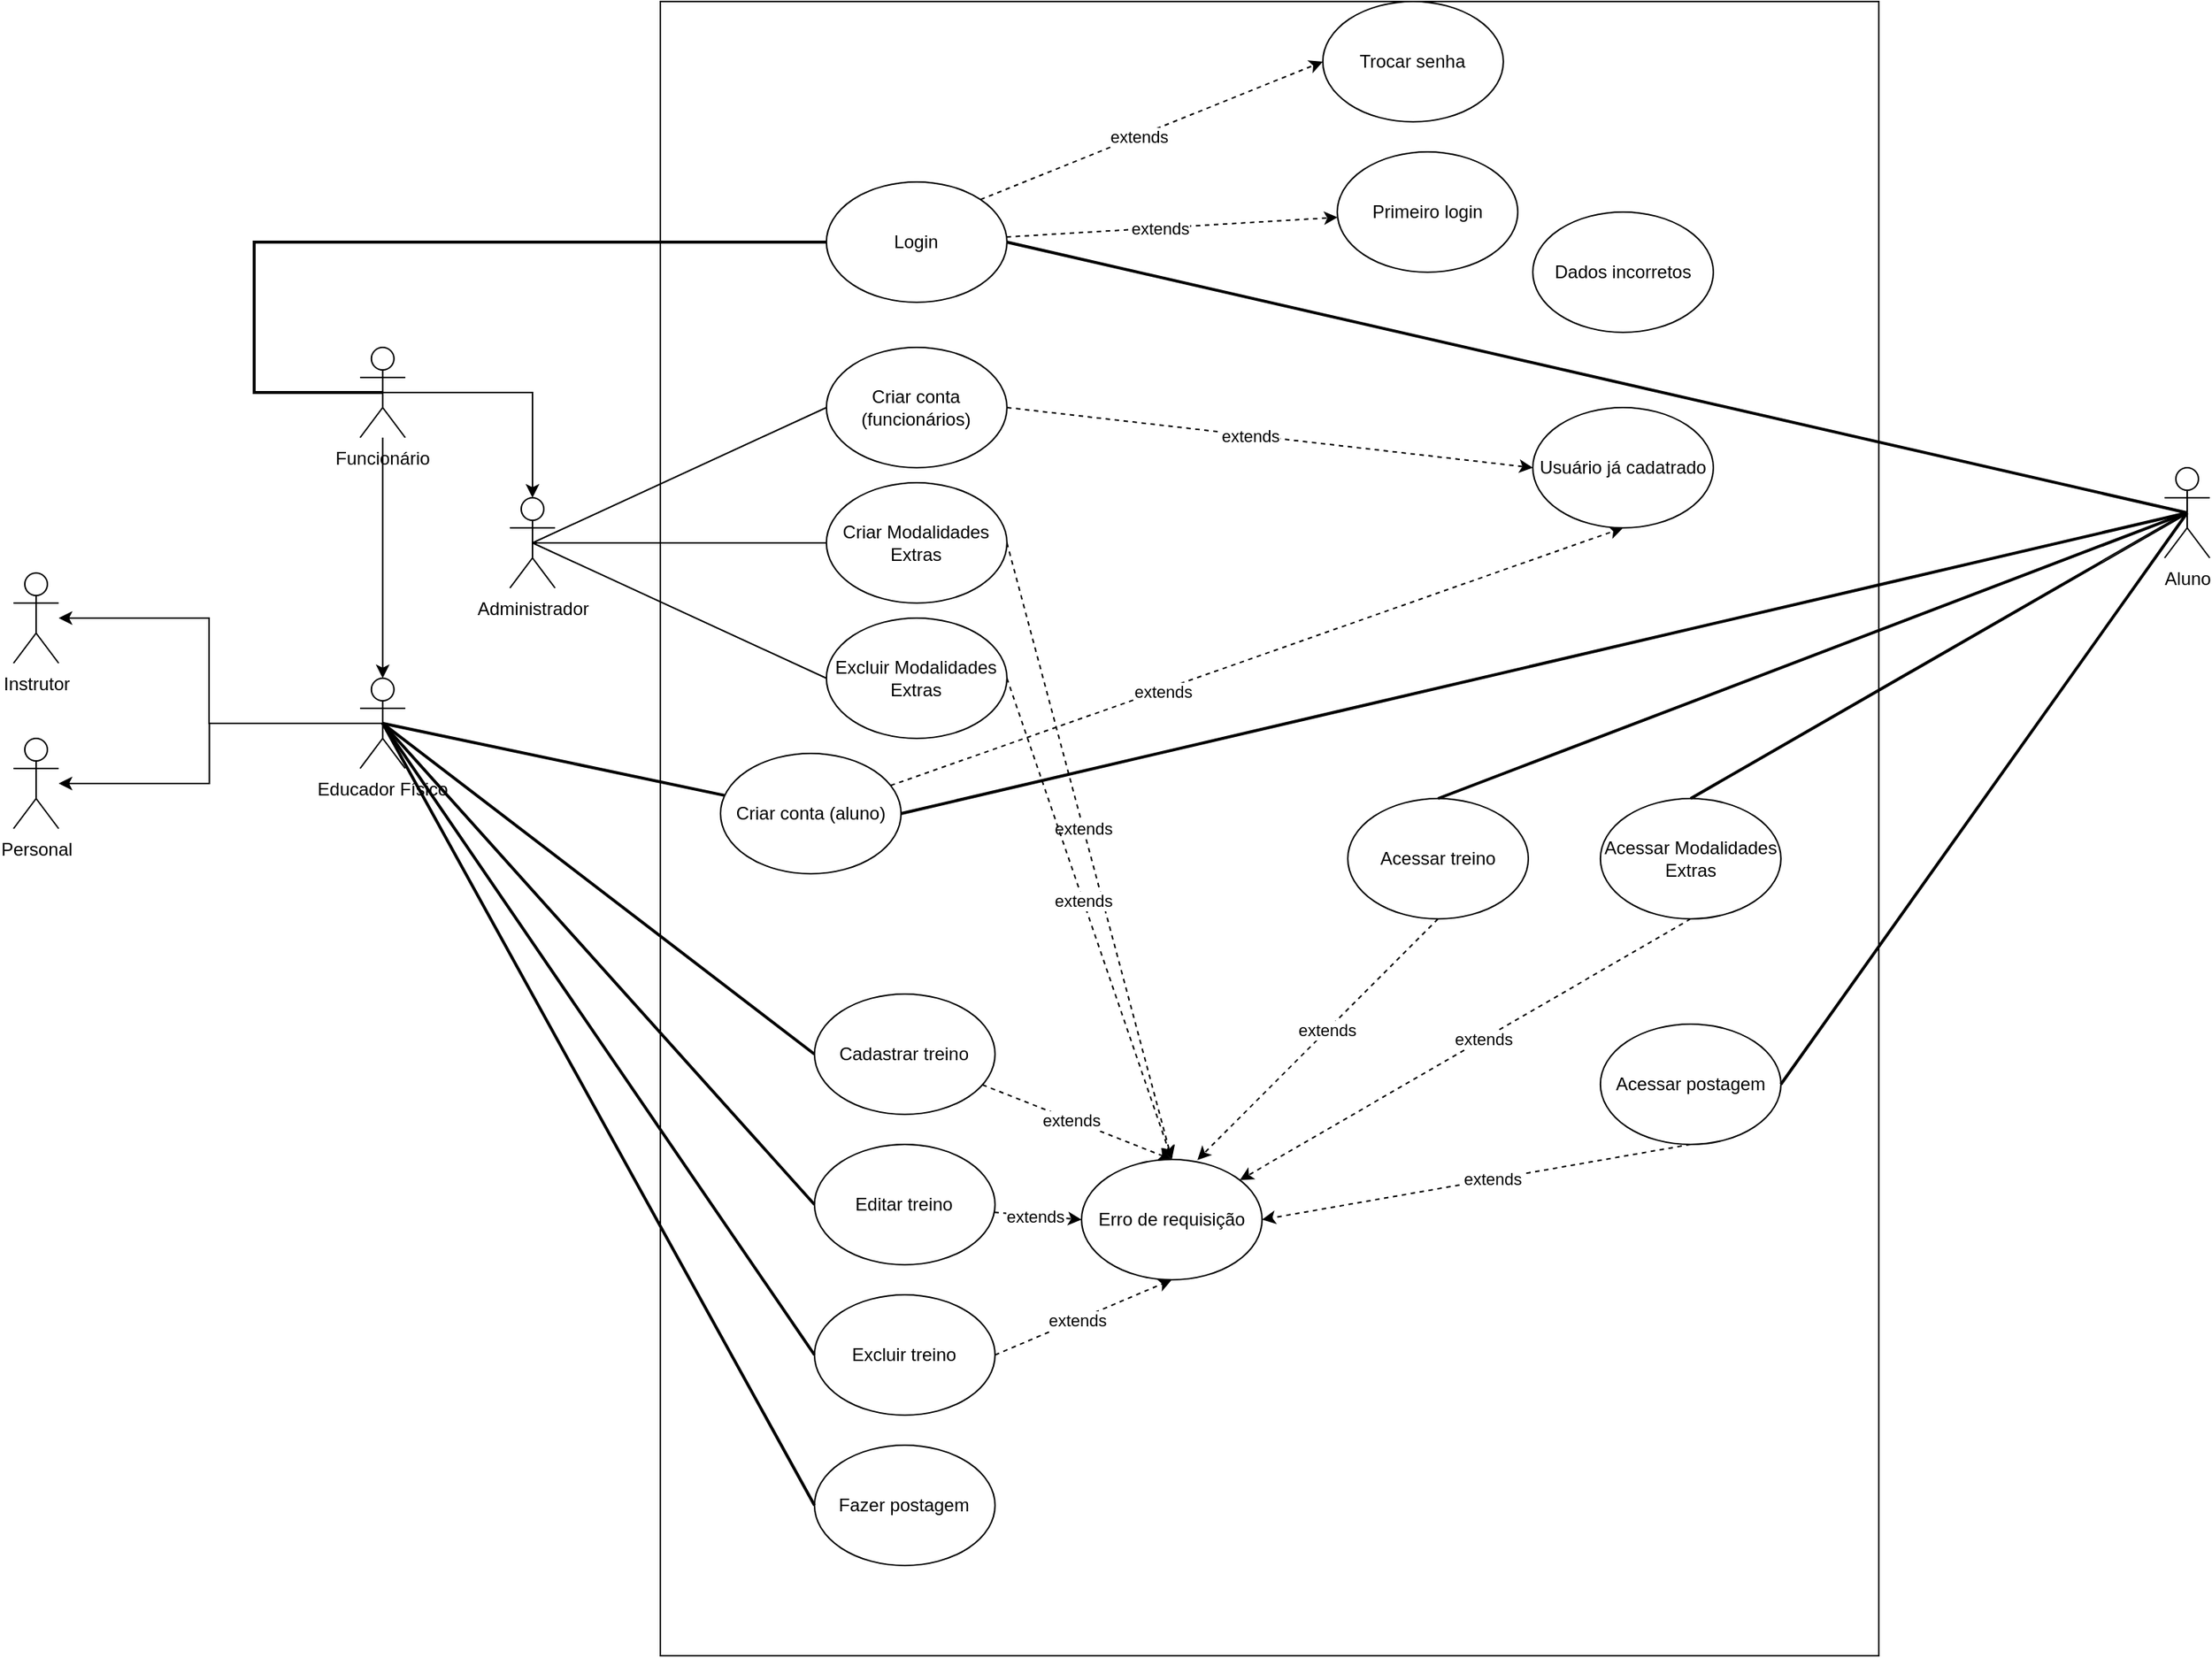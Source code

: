 <mxfile version="20.5.1" type="google"><diagram id="gxO7pMBRFibtuSe-7MbS" name="Page-1"><mxGraphModel grid="1" page="1" gridSize="10" guides="1" tooltips="1" connect="1" arrows="1" fold="1" pageScale="1" pageWidth="850" pageHeight="1100" math="0" shadow="0"><root><mxCell id="0"/><mxCell id="1" parent="0"/><mxCell id="wmUdyEfxqEx91_ops2cA-86" value="" style="rounded=0;whiteSpace=wrap;html=1;" vertex="1" parent="1"><mxGeometry x="-320" y="100" width="810" height="1100" as="geometry"/></mxCell><mxCell id="wmUdyEfxqEx91_ops2cA-3" value="" style="edgeStyle=orthogonalEdgeStyle;rounded=0;orthogonalLoop=1;jettySize=auto;html=1;" edge="1" parent="1" source="wmUdyEfxqEx91_ops2cA-1" target="wmUdyEfxqEx91_ops2cA-2"><mxGeometry relative="1" as="geometry"/></mxCell><mxCell id="wmUdyEfxqEx91_ops2cA-5" style="edgeStyle=orthogonalEdgeStyle;rounded=0;orthogonalLoop=1;jettySize=auto;html=1;exitX=0.5;exitY=0.5;exitDx=0;exitDy=0;exitPerimeter=0;" edge="1" parent="1" source="wmUdyEfxqEx91_ops2cA-2" target="wmUdyEfxqEx91_ops2cA-4"><mxGeometry relative="1" as="geometry"><Array as="points"><mxPoint x="-620" y="580"/><mxPoint x="-620" y="510"/></Array></mxGeometry></mxCell><mxCell id="wmUdyEfxqEx91_ops2cA-9" style="edgeStyle=orthogonalEdgeStyle;rounded=0;orthogonalLoop=1;jettySize=auto;html=1;exitX=0.5;exitY=0.5;exitDx=0;exitDy=0;exitPerimeter=0;" edge="1" parent="1" source="wmUdyEfxqEx91_ops2cA-1" target="wmUdyEfxqEx91_ops2cA-8"><mxGeometry relative="1" as="geometry"/></mxCell><mxCell id="wmUdyEfxqEx91_ops2cA-1" value="Funcionário" style="shape=umlActor;verticalLabelPosition=bottom;verticalAlign=top;html=1;outlineConnect=0;" vertex="1" parent="1"><mxGeometry x="-519.6" y="330" width="30" height="60" as="geometry"/></mxCell><mxCell id="wmUdyEfxqEx91_ops2cA-29" style="edgeStyle=none;shape=link;rounded=0;orthogonalLoop=1;jettySize=auto;html=1;strokeWidth=1;width=1;exitX=0.5;exitY=0.5;exitDx=0;exitDy=0;exitPerimeter=0;" edge="1" parent="1" source="wmUdyEfxqEx91_ops2cA-2" target="wmUdyEfxqEx91_ops2cA-10"><mxGeometry relative="1" as="geometry"/></mxCell><mxCell id="wmUdyEfxqEx91_ops2cA-2" value="Educador Físico" style="shape=umlActor;verticalLabelPosition=bottom;verticalAlign=top;html=1;outlineConnect=0;" vertex="1" parent="1"><mxGeometry x="-519.6" y="550" width="30" height="60" as="geometry"/></mxCell><mxCell id="wmUdyEfxqEx91_ops2cA-4" value="Instrutor" style="shape=umlActor;verticalLabelPosition=bottom;verticalAlign=top;html=1;outlineConnect=0;" vertex="1" parent="1"><mxGeometry x="-750" y="480" width="30" height="60" as="geometry"/></mxCell><mxCell id="wmUdyEfxqEx91_ops2cA-8" value="Administrador" style="shape=umlActor;verticalLabelPosition=bottom;verticalAlign=top;html=1;outlineConnect=0;" vertex="1" parent="1"><mxGeometry x="-420" y="430" width="30" height="60" as="geometry"/></mxCell><mxCell id="wmUdyEfxqEx91_ops2cA-30" style="edgeStyle=none;rounded=0;orthogonalLoop=1;jettySize=auto;html=1;strokeWidth=1;entryX=0.5;entryY=1;entryDx=0;entryDy=0;dashed=1;" edge="1" parent="1" source="wmUdyEfxqEx91_ops2cA-10" target="wmUdyEfxqEx91_ops2cA-13"><mxGeometry relative="1" as="geometry"><mxPoint x="3.718" y="613.316" as="targetPoint"/></mxGeometry></mxCell><mxCell id="wmUdyEfxqEx91_ops2cA-31" value="extends" style="edgeLabel;html=1;align=center;verticalAlign=middle;resizable=0;points=[];" connectable="0" vertex="1" parent="wmUdyEfxqEx91_ops2cA-30"><mxGeometry x="-0.259" y="-1" relative="1" as="geometry"><mxPoint as="offset"/></mxGeometry></mxCell><mxCell id="wmUdyEfxqEx91_ops2cA-10" value="Criar conta (aluno)" style="ellipse;whiteSpace=wrap;html=1;" vertex="1" parent="1"><mxGeometry x="-280" y="600" width="120" height="80" as="geometry"/></mxCell><mxCell id="wmUdyEfxqEx91_ops2cA-26" style="edgeStyle=none;rounded=0;orthogonalLoop=1;jettySize=auto;html=1;strokeWidth=1;exitX=1;exitY=0.5;exitDx=0;exitDy=0;entryX=0;entryY=0.5;entryDx=0;entryDy=0;dashed=1;" edge="1" parent="1" source="wmUdyEfxqEx91_ops2cA-12" target="wmUdyEfxqEx91_ops2cA-13"><mxGeometry relative="1" as="geometry"><mxPoint x="-97.53" y="440" as="sourcePoint"/><mxPoint x="-7.53" y="440" as="targetPoint"/></mxGeometry></mxCell><mxCell id="wmUdyEfxqEx91_ops2cA-27" value="extends" style="edgeLabel;html=1;align=center;verticalAlign=middle;resizable=0;points=[];" connectable="0" vertex="1" parent="wmUdyEfxqEx91_ops2cA-26"><mxGeometry x="-0.075" relative="1" as="geometry"><mxPoint as="offset"/></mxGeometry></mxCell><mxCell id="wmUdyEfxqEx91_ops2cA-12" value="Criar conta (funcionários)" style="ellipse;whiteSpace=wrap;html=1;" vertex="1" parent="1"><mxGeometry x="-209.6" y="330" width="120" height="80" as="geometry"/></mxCell><mxCell id="wmUdyEfxqEx91_ops2cA-13" value="Usuário já cadatrado" style="ellipse;whiteSpace=wrap;html=1;" vertex="1" parent="1"><mxGeometry x="260.0" y="370" width="120" height="80" as="geometry"/></mxCell><mxCell id="wmUdyEfxqEx91_ops2cA-14" value="Login" style="ellipse;whiteSpace=wrap;html=1;" vertex="1" parent="1"><mxGeometry x="-209.6" y="220" width="120" height="80" as="geometry"/></mxCell><mxCell id="wmUdyEfxqEx91_ops2cA-15" value="Primeiro login" style="ellipse;whiteSpace=wrap;html=1;" vertex="1" parent="1"><mxGeometry x="130" y="200" width="120" height="80" as="geometry"/></mxCell><mxCell id="wmUdyEfxqEx91_ops2cA-16" value="Trocar senha" style="ellipse;whiteSpace=wrap;html=1;" vertex="1" parent="1"><mxGeometry x="120.4" y="100" width="120" height="80" as="geometry"/></mxCell><mxCell id="wmUdyEfxqEx91_ops2cA-17" value="Dados incorretos" style="ellipse;whiteSpace=wrap;html=1;" vertex="1" parent="1"><mxGeometry x="260" y="240" width="120" height="80" as="geometry"/></mxCell><mxCell id="wmUdyEfxqEx91_ops2cA-18" value="Editar treino" style="ellipse;whiteSpace=wrap;html=1;" vertex="1" parent="1"><mxGeometry x="-217.53" y="860" width="120" height="80" as="geometry"/></mxCell><mxCell id="wmUdyEfxqEx91_ops2cA-19" value="Cadastrar treino" style="ellipse;whiteSpace=wrap;html=1;" vertex="1" parent="1"><mxGeometry x="-217.53" y="760" width="120" height="80" as="geometry"/></mxCell><mxCell id="wmUdyEfxqEx91_ops2cA-20" value="Excluir treino" style="ellipse;whiteSpace=wrap;html=1;" vertex="1" parent="1"><mxGeometry x="-217.53" y="960" width="120" height="80" as="geometry"/></mxCell><mxCell id="wmUdyEfxqEx91_ops2cA-21" value="Acessar treino" style="ellipse;whiteSpace=wrap;html=1;" vertex="1" parent="1"><mxGeometry x="137.0" y="630" width="120" height="80" as="geometry"/></mxCell><mxCell id="wmUdyEfxqEx91_ops2cA-22" value="Acessar Modalidades Extras" style="ellipse;whiteSpace=wrap;html=1;" vertex="1" parent="1"><mxGeometry x="304.93" y="630" width="120" height="80" as="geometry"/></mxCell><mxCell id="wmUdyEfxqEx91_ops2cA-24" value="" style="endArrow=none;html=1;rounded=0;shape=link;entryX=0;entryY=0.5;entryDx=0;entryDy=0;strokeWidth=1;width=0;exitX=0.5;exitY=0.5;exitDx=0;exitDy=0;exitPerimeter=0;" edge="1" parent="1" source="wmUdyEfxqEx91_ops2cA-8" target="wmUdyEfxqEx91_ops2cA-12"><mxGeometry width="50" height="50" relative="1" as="geometry"><mxPoint x="-189.6" y="590" as="sourcePoint"/><mxPoint x="-139.6" y="540" as="targetPoint"/></mxGeometry></mxCell><mxCell id="wmUdyEfxqEx91_ops2cA-32" value="Aluno" style="shape=umlActor;verticalLabelPosition=bottom;verticalAlign=top;html=1;outlineConnect=0;" vertex="1" parent="1"><mxGeometry x="680" y="410" width="30" height="60" as="geometry"/></mxCell><mxCell id="wmUdyEfxqEx91_ops2cA-33" style="edgeStyle=none;shape=link;rounded=0;orthogonalLoop=1;jettySize=auto;html=1;strokeWidth=1;width=1;exitX=0.5;exitY=0.5;exitDx=0;exitDy=0;exitPerimeter=0;entryX=1;entryY=0.5;entryDx=0;entryDy=0;" edge="1" parent="1" source="wmUdyEfxqEx91_ops2cA-32" target="wmUdyEfxqEx91_ops2cA-10"><mxGeometry relative="1" as="geometry"><mxPoint x="275.4" y="480" as="sourcePoint"/><mxPoint x="-178.212" y="510.617" as="targetPoint"/></mxGeometry></mxCell><mxCell id="wmUdyEfxqEx91_ops2cA-34" style="edgeStyle=orthogonalEdgeStyle;shape=link;rounded=0;orthogonalLoop=1;jettySize=auto;html=1;strokeWidth=1;width=1;entryX=0;entryY=0.5;entryDx=0;entryDy=0;exitX=0.5;exitY=0.5;exitDx=0;exitDy=0;exitPerimeter=0;" edge="1" parent="1" source="wmUdyEfxqEx91_ops2cA-1" target="wmUdyEfxqEx91_ops2cA-14"><mxGeometry relative="1" as="geometry"><mxPoint x="-579.6" y="510" as="sourcePoint"/><mxPoint x="-349.6" y="790" as="targetPoint"/><Array as="points"><mxPoint x="-590.07" y="360"/><mxPoint x="-590.07" y="260"/></Array></mxGeometry></mxCell><mxCell id="wmUdyEfxqEx91_ops2cA-35" style="edgeStyle=none;shape=link;rounded=0;orthogonalLoop=1;jettySize=auto;html=1;strokeWidth=1;width=1;exitX=0.5;exitY=0.5;exitDx=0;exitDy=0;exitPerimeter=0;entryX=1;entryY=0.5;entryDx=0;entryDy=0;" edge="1" parent="1" source="wmUdyEfxqEx91_ops2cA-32" target="wmUdyEfxqEx91_ops2cA-14"><mxGeometry relative="1" as="geometry"><mxPoint x="292.93" y="380" as="sourcePoint"/><mxPoint x="-72.07" y="370" as="targetPoint"/></mxGeometry></mxCell><mxCell id="wmUdyEfxqEx91_ops2cA-38" style="edgeStyle=none;rounded=0;orthogonalLoop=1;jettySize=auto;html=1;strokeWidth=1;entryX=0;entryY=0.5;entryDx=0;entryDy=0;exitX=1;exitY=0;exitDx=0;exitDy=0;dashed=1;" edge="1" parent="1" source="wmUdyEfxqEx91_ops2cA-14" target="wmUdyEfxqEx91_ops2cA-16"><mxGeometry relative="1" as="geometry"><mxPoint x="-79.6" y="380" as="sourcePoint"/><mxPoint x="10.4" y="380" as="targetPoint"/></mxGeometry></mxCell><mxCell id="wmUdyEfxqEx91_ops2cA-39" value="extends" style="edgeLabel;html=1;align=center;verticalAlign=middle;resizable=0;points=[];" connectable="0" vertex="1" parent="wmUdyEfxqEx91_ops2cA-38"><mxGeometry x="-0.075" relative="1" as="geometry"><mxPoint as="offset"/></mxGeometry></mxCell><mxCell id="wmUdyEfxqEx91_ops2cA-40" style="edgeStyle=none;rounded=0;orthogonalLoop=1;jettySize=auto;html=1;strokeWidth=1;dashed=1;" edge="1" parent="1" source="wmUdyEfxqEx91_ops2cA-14" target="wmUdyEfxqEx91_ops2cA-15"><mxGeometry relative="1" as="geometry"><mxPoint x="-97.174" y="241.716" as="sourcePoint"/><mxPoint x="130.4" y="150" as="targetPoint"/></mxGeometry></mxCell><mxCell id="wmUdyEfxqEx91_ops2cA-41" value="extends" style="edgeLabel;html=1;align=center;verticalAlign=middle;resizable=0;points=[];" connectable="0" vertex="1" parent="wmUdyEfxqEx91_ops2cA-40"><mxGeometry x="-0.075" relative="1" as="geometry"><mxPoint as="offset"/></mxGeometry></mxCell><mxCell id="wmUdyEfxqEx91_ops2cA-45" value="Personal" style="shape=umlActor;verticalLabelPosition=bottom;verticalAlign=top;html=1;outlineConnect=0;" vertex="1" parent="1"><mxGeometry x="-750" y="590" width="30" height="60" as="geometry"/></mxCell><mxCell id="wmUdyEfxqEx91_ops2cA-48" style="edgeStyle=orthogonalEdgeStyle;rounded=0;orthogonalLoop=1;jettySize=auto;html=1;exitX=0.5;exitY=0.5;exitDx=0;exitDy=0;exitPerimeter=0;" edge="1" parent="1" source="wmUdyEfxqEx91_ops2cA-2" target="wmUdyEfxqEx91_ops2cA-45"><mxGeometry relative="1" as="geometry"><mxPoint x="-494.6" y="590" as="sourcePoint"/><mxPoint x="-725.0" y="550.0" as="targetPoint"/></mxGeometry></mxCell><mxCell id="wmUdyEfxqEx91_ops2cA-49" style="edgeStyle=none;shape=link;rounded=0;orthogonalLoop=1;jettySize=auto;html=1;strokeWidth=1;width=1;entryX=0;entryY=0.5;entryDx=0;entryDy=0;exitX=0.5;exitY=0.5;exitDx=0;exitDy=0;exitPerimeter=0;" edge="1" parent="1" source="wmUdyEfxqEx91_ops2cA-2" target="wmUdyEfxqEx91_ops2cA-19"><mxGeometry relative="1" as="geometry"><mxPoint x="-479.6" y="585.353" as="sourcePoint"/><mxPoint x="-193.995" y="496.881" as="targetPoint"/></mxGeometry></mxCell><mxCell id="wmUdyEfxqEx91_ops2cA-50" style="edgeStyle=none;shape=link;rounded=0;orthogonalLoop=1;jettySize=auto;html=1;strokeWidth=1;width=1;entryX=0;entryY=0.5;entryDx=0;entryDy=0;exitX=0.5;exitY=0.5;exitDx=0;exitDy=0;exitPerimeter=0;" edge="1" parent="1" source="wmUdyEfxqEx91_ops2cA-2" target="wmUdyEfxqEx91_ops2cA-18"><mxGeometry relative="1" as="geometry"><mxPoint x="-479.6" y="590" as="sourcePoint"/><mxPoint x="-199.6" y="590" as="targetPoint"/></mxGeometry></mxCell><mxCell id="wmUdyEfxqEx91_ops2cA-51" style="edgeStyle=none;shape=link;rounded=0;orthogonalLoop=1;jettySize=auto;html=1;strokeWidth=1;width=1;entryX=0;entryY=0.5;entryDx=0;entryDy=0;exitX=0.5;exitY=0.5;exitDx=0;exitDy=0;exitPerimeter=0;" edge="1" parent="1" source="wmUdyEfxqEx91_ops2cA-2" target="wmUdyEfxqEx91_ops2cA-20"><mxGeometry relative="1" as="geometry"><mxPoint x="-494.6" y="590" as="sourcePoint"/><mxPoint x="-199.6" y="690" as="targetPoint"/></mxGeometry></mxCell><mxCell id="wmUdyEfxqEx91_ops2cA-52" style="edgeStyle=none;shape=link;rounded=0;orthogonalLoop=1;jettySize=auto;html=1;strokeWidth=1;width=1;exitX=0.5;exitY=0.5;exitDx=0;exitDy=0;exitPerimeter=0;entryX=0.5;entryY=0;entryDx=0;entryDy=0;" edge="1" parent="1" source="wmUdyEfxqEx91_ops2cA-32" target="wmUdyEfxqEx91_ops2cA-21"><mxGeometry relative="1" as="geometry"><mxPoint x="292.93" y="380" as="sourcePoint"/><mxPoint x="-79.6" y="480" as="targetPoint"/></mxGeometry></mxCell><mxCell id="wmUdyEfxqEx91_ops2cA-53" style="edgeStyle=none;shape=link;rounded=0;orthogonalLoop=1;jettySize=auto;html=1;strokeWidth=1;width=1;exitX=0.5;exitY=0.5;exitDx=0;exitDy=0;exitPerimeter=0;entryX=0.5;entryY=0;entryDx=0;entryDy=0;" edge="1" parent="1" source="wmUdyEfxqEx91_ops2cA-32" target="wmUdyEfxqEx91_ops2cA-22"><mxGeometry relative="1" as="geometry"><mxPoint x="292.93" y="380" as="sourcePoint"/><mxPoint x="50" y="510" as="targetPoint"/></mxGeometry></mxCell><mxCell id="wmUdyEfxqEx91_ops2cA-54" value="Erro de requisição" style="ellipse;whiteSpace=wrap;html=1;" vertex="1" parent="1"><mxGeometry x="-40" y="870" width="120" height="80" as="geometry"/></mxCell><mxCell id="wmUdyEfxqEx91_ops2cA-55" style="edgeStyle=none;rounded=0;orthogonalLoop=1;jettySize=auto;html=1;strokeWidth=1;entryX=0.5;entryY=0;entryDx=0;entryDy=0;dashed=1;" edge="1" parent="1" source="wmUdyEfxqEx91_ops2cA-19" target="wmUdyEfxqEx91_ops2cA-54"><mxGeometry relative="1" as="geometry"><mxPoint x="-87.962" y="800.004" as="sourcePoint"/><mxPoint x="132.105" y="787.055" as="targetPoint"/></mxGeometry></mxCell><mxCell id="wmUdyEfxqEx91_ops2cA-56" value="extends" style="edgeLabel;html=1;align=center;verticalAlign=middle;resizable=0;points=[];" connectable="0" vertex="1" parent="wmUdyEfxqEx91_ops2cA-55"><mxGeometry x="-0.075" relative="1" as="geometry"><mxPoint as="offset"/></mxGeometry></mxCell><mxCell id="wmUdyEfxqEx91_ops2cA-57" style="edgeStyle=none;rounded=0;orthogonalLoop=1;jettySize=auto;html=1;strokeWidth=1;entryX=0;entryY=0.5;entryDx=0;entryDy=0;dashed=1;" edge="1" parent="1" source="wmUdyEfxqEx91_ops2cA-18" target="wmUdyEfxqEx91_ops2cA-54"><mxGeometry relative="1" as="geometry"><mxPoint x="-93.974" y="828.034" as="sourcePoint"/><mxPoint x="32.07" y="870" as="targetPoint"/></mxGeometry></mxCell><mxCell id="wmUdyEfxqEx91_ops2cA-58" value="extends" style="edgeLabel;html=1;align=center;verticalAlign=middle;resizable=0;points=[];" connectable="0" vertex="1" parent="wmUdyEfxqEx91_ops2cA-57"><mxGeometry x="-0.075" relative="1" as="geometry"><mxPoint as="offset"/></mxGeometry></mxCell><mxCell id="wmUdyEfxqEx91_ops2cA-59" style="edgeStyle=none;rounded=0;orthogonalLoop=1;jettySize=auto;html=1;strokeWidth=1;entryX=0.5;entryY=1;entryDx=0;entryDy=0;exitX=1;exitY=0.5;exitDx=0;exitDy=0;dashed=1;" edge="1" parent="1" source="wmUdyEfxqEx91_ops2cA-20" target="wmUdyEfxqEx91_ops2cA-54"><mxGeometry relative="1" as="geometry"><mxPoint x="-87.53" y="910" as="sourcePoint"/><mxPoint x="-27.93" y="910" as="targetPoint"/></mxGeometry></mxCell><mxCell id="wmUdyEfxqEx91_ops2cA-60" value="extends" style="edgeLabel;html=1;align=center;verticalAlign=middle;resizable=0;points=[];" connectable="0" vertex="1" parent="wmUdyEfxqEx91_ops2cA-59"><mxGeometry x="-0.075" relative="1" as="geometry"><mxPoint as="offset"/></mxGeometry></mxCell><mxCell id="wmUdyEfxqEx91_ops2cA-61" style="edgeStyle=none;rounded=0;orthogonalLoop=1;jettySize=auto;html=1;strokeWidth=1;dashed=1;exitX=0.5;exitY=1;exitDx=0;exitDy=0;entryX=0.642;entryY=0.004;entryDx=0;entryDy=0;entryPerimeter=0;" edge="1" parent="1" source="wmUdyEfxqEx91_ops2cA-21" target="wmUdyEfxqEx91_ops2cA-54"><mxGeometry relative="1" as="geometry"><mxPoint x="-87.53" y="1010" as="sourcePoint"/><mxPoint x="40" y="880" as="targetPoint"/></mxGeometry></mxCell><mxCell id="wmUdyEfxqEx91_ops2cA-62" value="extends" style="edgeLabel;html=1;align=center;verticalAlign=middle;resizable=0;points=[];" connectable="0" vertex="1" parent="wmUdyEfxqEx91_ops2cA-61"><mxGeometry x="-0.075" relative="1" as="geometry"><mxPoint as="offset"/></mxGeometry></mxCell><mxCell id="wmUdyEfxqEx91_ops2cA-63" style="edgeStyle=none;rounded=0;orthogonalLoop=1;jettySize=auto;html=1;strokeWidth=1;exitX=0.5;exitY=1;exitDx=0;exitDy=0;dashed=1;" edge="1" parent="1" source="wmUdyEfxqEx91_ops2cA-22" target="wmUdyEfxqEx91_ops2cA-54"><mxGeometry relative="1" as="geometry"><mxPoint x="-77.53" y="1020" as="sourcePoint"/><mxPoint x="42.07" y="960" as="targetPoint"/></mxGeometry></mxCell><mxCell id="wmUdyEfxqEx91_ops2cA-64" value="extends" style="edgeLabel;html=1;align=center;verticalAlign=middle;resizable=0;points=[];" connectable="0" vertex="1" parent="wmUdyEfxqEx91_ops2cA-63"><mxGeometry x="-0.075" relative="1" as="geometry"><mxPoint as="offset"/></mxGeometry></mxCell><mxCell id="wmUdyEfxqEx91_ops2cA-65" value="Fazer postagem" style="ellipse;whiteSpace=wrap;html=1;" vertex="1" parent="1"><mxGeometry x="-217.53" y="1060" width="120" height="80" as="geometry"/></mxCell><mxCell id="wmUdyEfxqEx91_ops2cA-66" style="edgeStyle=none;shape=link;rounded=0;orthogonalLoop=1;jettySize=auto;html=1;strokeWidth=1;width=1;entryX=0;entryY=0.5;entryDx=0;entryDy=0;exitX=0.5;exitY=0.5;exitDx=0;exitDy=0;exitPerimeter=0;" edge="1" parent="1" source="wmUdyEfxqEx91_ops2cA-2" target="wmUdyEfxqEx91_ops2cA-65"><mxGeometry relative="1" as="geometry"><mxPoint x="-494.6" y="590" as="sourcePoint"/><mxPoint x="-199.6" y="790" as="targetPoint"/></mxGeometry></mxCell><mxCell id="wmUdyEfxqEx91_ops2cA-67" value="Acessar postagem" style="ellipse;whiteSpace=wrap;html=1;" vertex="1" parent="1"><mxGeometry x="304.93" y="780" width="120" height="80" as="geometry"/></mxCell><mxCell id="wmUdyEfxqEx91_ops2cA-69" style="edgeStyle=none;rounded=0;orthogonalLoop=1;jettySize=auto;html=1;strokeWidth=1;entryX=1;entryY=0.5;entryDx=0;entryDy=0;exitX=0.5;exitY=1;exitDx=0;exitDy=0;dashed=1;" edge="1" parent="1" source="wmUdyEfxqEx91_ops2cA-67" target="wmUdyEfxqEx91_ops2cA-54"><mxGeometry relative="1" as="geometry"><mxPoint x="92.07" y="910.0" as="sourcePoint"/><mxPoint x="330.0" y="810" as="targetPoint"/></mxGeometry></mxCell><mxCell id="wmUdyEfxqEx91_ops2cA-70" value="extends" style="edgeLabel;html=1;align=center;verticalAlign=middle;resizable=0;points=[];" connectable="0" vertex="1" parent="wmUdyEfxqEx91_ops2cA-69"><mxGeometry x="-0.075" relative="1" as="geometry"><mxPoint as="offset"/></mxGeometry></mxCell><mxCell id="wmUdyEfxqEx91_ops2cA-71" style="edgeStyle=none;shape=link;rounded=0;orthogonalLoop=1;jettySize=auto;html=1;strokeWidth=1;width=1;exitX=0.5;exitY=0.5;exitDx=0;exitDy=0;exitPerimeter=0;entryX=1;entryY=0.5;entryDx=0;entryDy=0;" edge="1" parent="1" source="wmUdyEfxqEx91_ops2cA-32" target="wmUdyEfxqEx91_ops2cA-67"><mxGeometry relative="1" as="geometry"><mxPoint x="675" y="410" as="sourcePoint"/><mxPoint x="337.93" y="510" as="targetPoint"/></mxGeometry></mxCell><mxCell id="wmUdyEfxqEx91_ops2cA-74" value="Criar Modalidades Extras" style="ellipse;whiteSpace=wrap;html=1;" vertex="1" parent="1"><mxGeometry x="-209.6" y="420" width="120" height="80" as="geometry"/></mxCell><mxCell id="wmUdyEfxqEx91_ops2cA-75" value="Excluir Modalidades Extras" style="ellipse;whiteSpace=wrap;html=1;" vertex="1" parent="1"><mxGeometry x="-209.6" y="510" width="120" height="80" as="geometry"/></mxCell><mxCell id="wmUdyEfxqEx91_ops2cA-76" value="" style="endArrow=none;html=1;rounded=0;shape=link;entryX=0;entryY=0.5;entryDx=0;entryDy=0;strokeWidth=1;width=0;exitX=0.5;exitY=0.5;exitDx=0;exitDy=0;exitPerimeter=0;" edge="1" parent="1" source="wmUdyEfxqEx91_ops2cA-8" target="wmUdyEfxqEx91_ops2cA-74"><mxGeometry width="50" height="50" relative="1" as="geometry"><mxPoint x="-304.6" y="470.0" as="sourcePoint"/><mxPoint x="-199.6" y="380.0" as="targetPoint"/></mxGeometry></mxCell><mxCell id="wmUdyEfxqEx91_ops2cA-77" value="" style="endArrow=none;html=1;rounded=0;shape=link;strokeWidth=1;width=0;exitX=0.5;exitY=0.5;exitDx=0;exitDy=0;exitPerimeter=0;entryX=0;entryY=0.5;entryDx=0;entryDy=0;" edge="1" parent="1" source="wmUdyEfxqEx91_ops2cA-8" target="wmUdyEfxqEx91_ops2cA-75"><mxGeometry width="50" height="50" relative="1" as="geometry"><mxPoint x="-304.6" y="470.0" as="sourcePoint"/><mxPoint x="-199.6" y="470.0" as="targetPoint"/></mxGeometry></mxCell><mxCell id="wmUdyEfxqEx91_ops2cA-78" style="edgeStyle=none;rounded=0;orthogonalLoop=1;jettySize=auto;html=1;strokeWidth=1;exitX=1;exitY=0.5;exitDx=0;exitDy=0;entryX=0.5;entryY=0;entryDx=0;entryDy=0;dashed=1;" edge="1" parent="1" source="wmUdyEfxqEx91_ops2cA-74" target="wmUdyEfxqEx91_ops2cA-54"><mxGeometry relative="1" as="geometry"><mxPoint x="-79.6" y="380" as="sourcePoint"/><mxPoint x="40" y="670" as="targetPoint"/></mxGeometry></mxCell><mxCell id="wmUdyEfxqEx91_ops2cA-79" value="extends" style="edgeLabel;html=1;align=center;verticalAlign=middle;resizable=0;points=[];" connectable="0" vertex="1" parent="wmUdyEfxqEx91_ops2cA-78"><mxGeometry x="-0.075" relative="1" as="geometry"><mxPoint as="offset"/></mxGeometry></mxCell><mxCell id="wmUdyEfxqEx91_ops2cA-80" style="edgeStyle=none;rounded=0;orthogonalLoop=1;jettySize=auto;html=1;strokeWidth=1;exitX=1;exitY=0.5;exitDx=0;exitDy=0;entryX=0.5;entryY=0;entryDx=0;entryDy=0;dashed=1;" edge="1" parent="1" source="wmUdyEfxqEx91_ops2cA-75" target="wmUdyEfxqEx91_ops2cA-54"><mxGeometry relative="1" as="geometry"><mxPoint x="-79.6" y="470" as="sourcePoint"/><mxPoint x="80" y="1020" as="targetPoint"/></mxGeometry></mxCell><mxCell id="wmUdyEfxqEx91_ops2cA-81" value="extends" style="edgeLabel;html=1;align=center;verticalAlign=middle;resizable=0;points=[];" connectable="0" vertex="1" parent="wmUdyEfxqEx91_ops2cA-80"><mxGeometry x="-0.075" relative="1" as="geometry"><mxPoint as="offset"/></mxGeometry></mxCell></root></mxGraphModel></diagram></mxfile>